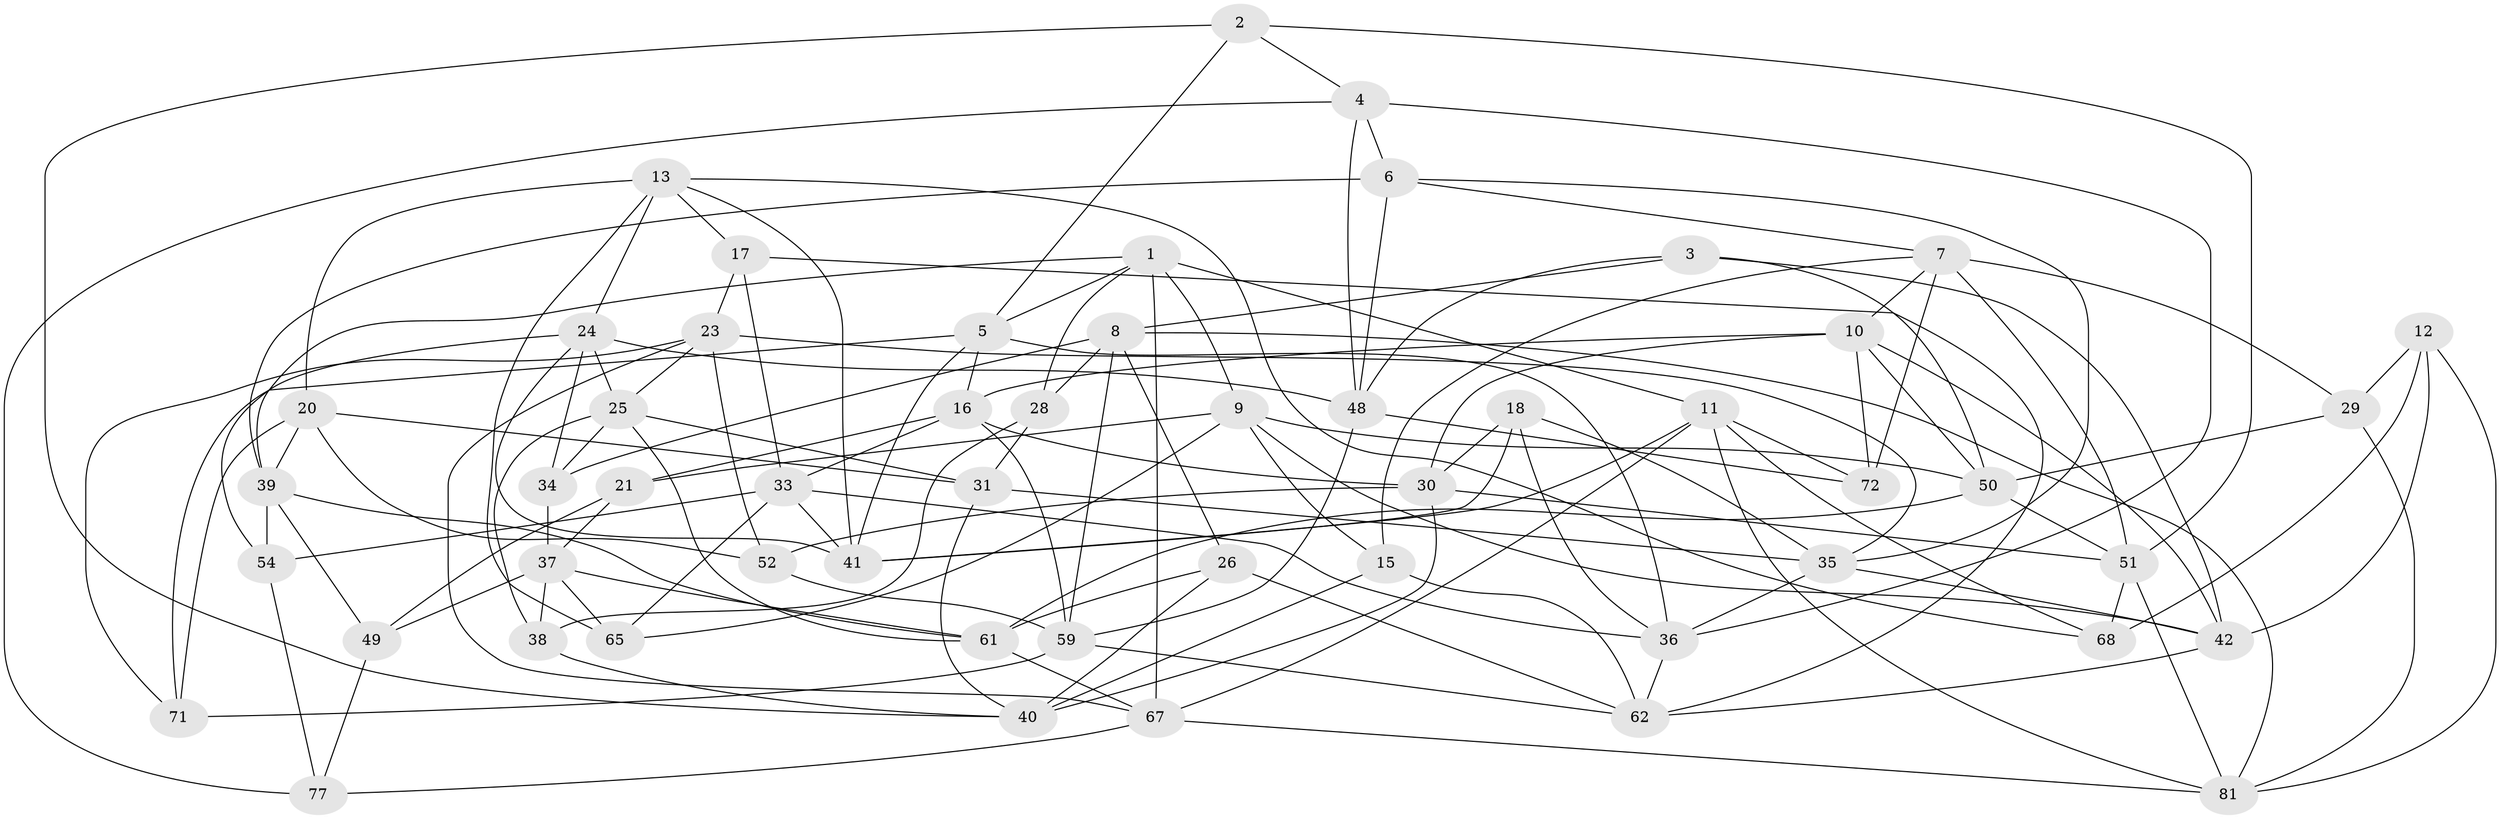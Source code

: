 // original degree distribution, {4: 1.0}
// Generated by graph-tools (version 1.1) at 2025/42/03/06/25 10:42:19]
// undirected, 53 vertices, 137 edges
graph export_dot {
graph [start="1"]
  node [color=gray90,style=filled];
  1 [super="+80"];
  2;
  3;
  4 [super="+66"];
  5 [super="+22"];
  6 [super="+14"];
  7 [super="+53"];
  8 [super="+60"];
  9 [super="+27"];
  10 [super="+45"];
  11 [super="+58"];
  12;
  13 [super="+19"];
  15;
  16 [super="+73"];
  17;
  18;
  20 [super="+85"];
  21;
  23 [super="+46"];
  24 [super="+82"];
  25 [super="+32"];
  26;
  28;
  29;
  30 [super="+56"];
  31 [super="+78"];
  33 [super="+43"];
  34;
  35 [super="+47"];
  36 [super="+64"];
  37 [super="+57"];
  38;
  39 [super="+74"];
  40 [super="+69"];
  41 [super="+44"];
  42 [super="+86"];
  48 [super="+83"];
  49;
  50 [super="+63"];
  51 [super="+55"];
  52;
  54;
  59 [super="+70"];
  61 [super="+75"];
  62 [super="+79"];
  65;
  67 [super="+76"];
  68;
  71;
  72;
  77;
  81 [super="+84"];
  1 -- 28;
  1 -- 9;
  1 -- 39;
  1 -- 67;
  1 -- 11;
  1 -- 5;
  2 -- 4;
  2 -- 5;
  2 -- 51;
  2 -- 40;
  3 -- 8;
  3 -- 48;
  3 -- 50;
  3 -- 42;
  4 -- 48;
  4 -- 77;
  4 -- 6 [weight=2];
  4 -- 36;
  5 -- 36;
  5 -- 16;
  5 -- 41;
  5 -- 71;
  6 -- 48;
  6 -- 35;
  6 -- 39;
  6 -- 7;
  7 -- 72;
  7 -- 10;
  7 -- 15;
  7 -- 51;
  7 -- 29;
  8 -- 34;
  8 -- 28;
  8 -- 81;
  8 -- 26;
  8 -- 59;
  9 -- 50;
  9 -- 65;
  9 -- 15;
  9 -- 42;
  9 -- 21;
  10 -- 42;
  10 -- 16;
  10 -- 72;
  10 -- 50;
  10 -- 30;
  11 -- 81;
  11 -- 72;
  11 -- 68;
  11 -- 41;
  11 -- 67;
  12 -- 68;
  12 -- 29;
  12 -- 42;
  12 -- 81;
  13 -- 68;
  13 -- 65;
  13 -- 24;
  13 -- 17;
  13 -- 41;
  13 -- 20;
  15 -- 40;
  15 -- 62;
  16 -- 21;
  16 -- 59;
  16 -- 33;
  16 -- 30;
  17 -- 62;
  17 -- 23;
  17 -- 33;
  18 -- 36;
  18 -- 35;
  18 -- 30;
  18 -- 41;
  20 -- 71;
  20 -- 31 [weight=2];
  20 -- 39;
  20 -- 52;
  21 -- 49;
  21 -- 37;
  23 -- 35;
  23 -- 25;
  23 -- 71;
  23 -- 67;
  23 -- 52;
  24 -- 54;
  24 -- 41;
  24 -- 34;
  24 -- 48;
  24 -- 25;
  25 -- 34;
  25 -- 38;
  25 -- 31;
  25 -- 61;
  26 -- 61;
  26 -- 62;
  26 -- 40;
  28 -- 38;
  28 -- 31;
  29 -- 81;
  29 -- 50;
  30 -- 51;
  30 -- 52;
  30 -- 40;
  31 -- 40;
  31 -- 35;
  33 -- 54;
  33 -- 36;
  33 -- 65;
  33 -- 41;
  34 -- 37;
  35 -- 36;
  35 -- 42;
  36 -- 62;
  37 -- 38;
  37 -- 61;
  37 -- 65;
  37 -- 49;
  38 -- 40;
  39 -- 61;
  39 -- 54;
  39 -- 49;
  42 -- 62;
  48 -- 72;
  48 -- 59;
  49 -- 77;
  50 -- 51;
  50 -- 61;
  51 -- 68;
  51 -- 81;
  52 -- 59;
  54 -- 77;
  59 -- 62;
  59 -- 71;
  61 -- 67;
  67 -- 77;
  67 -- 81;
}
